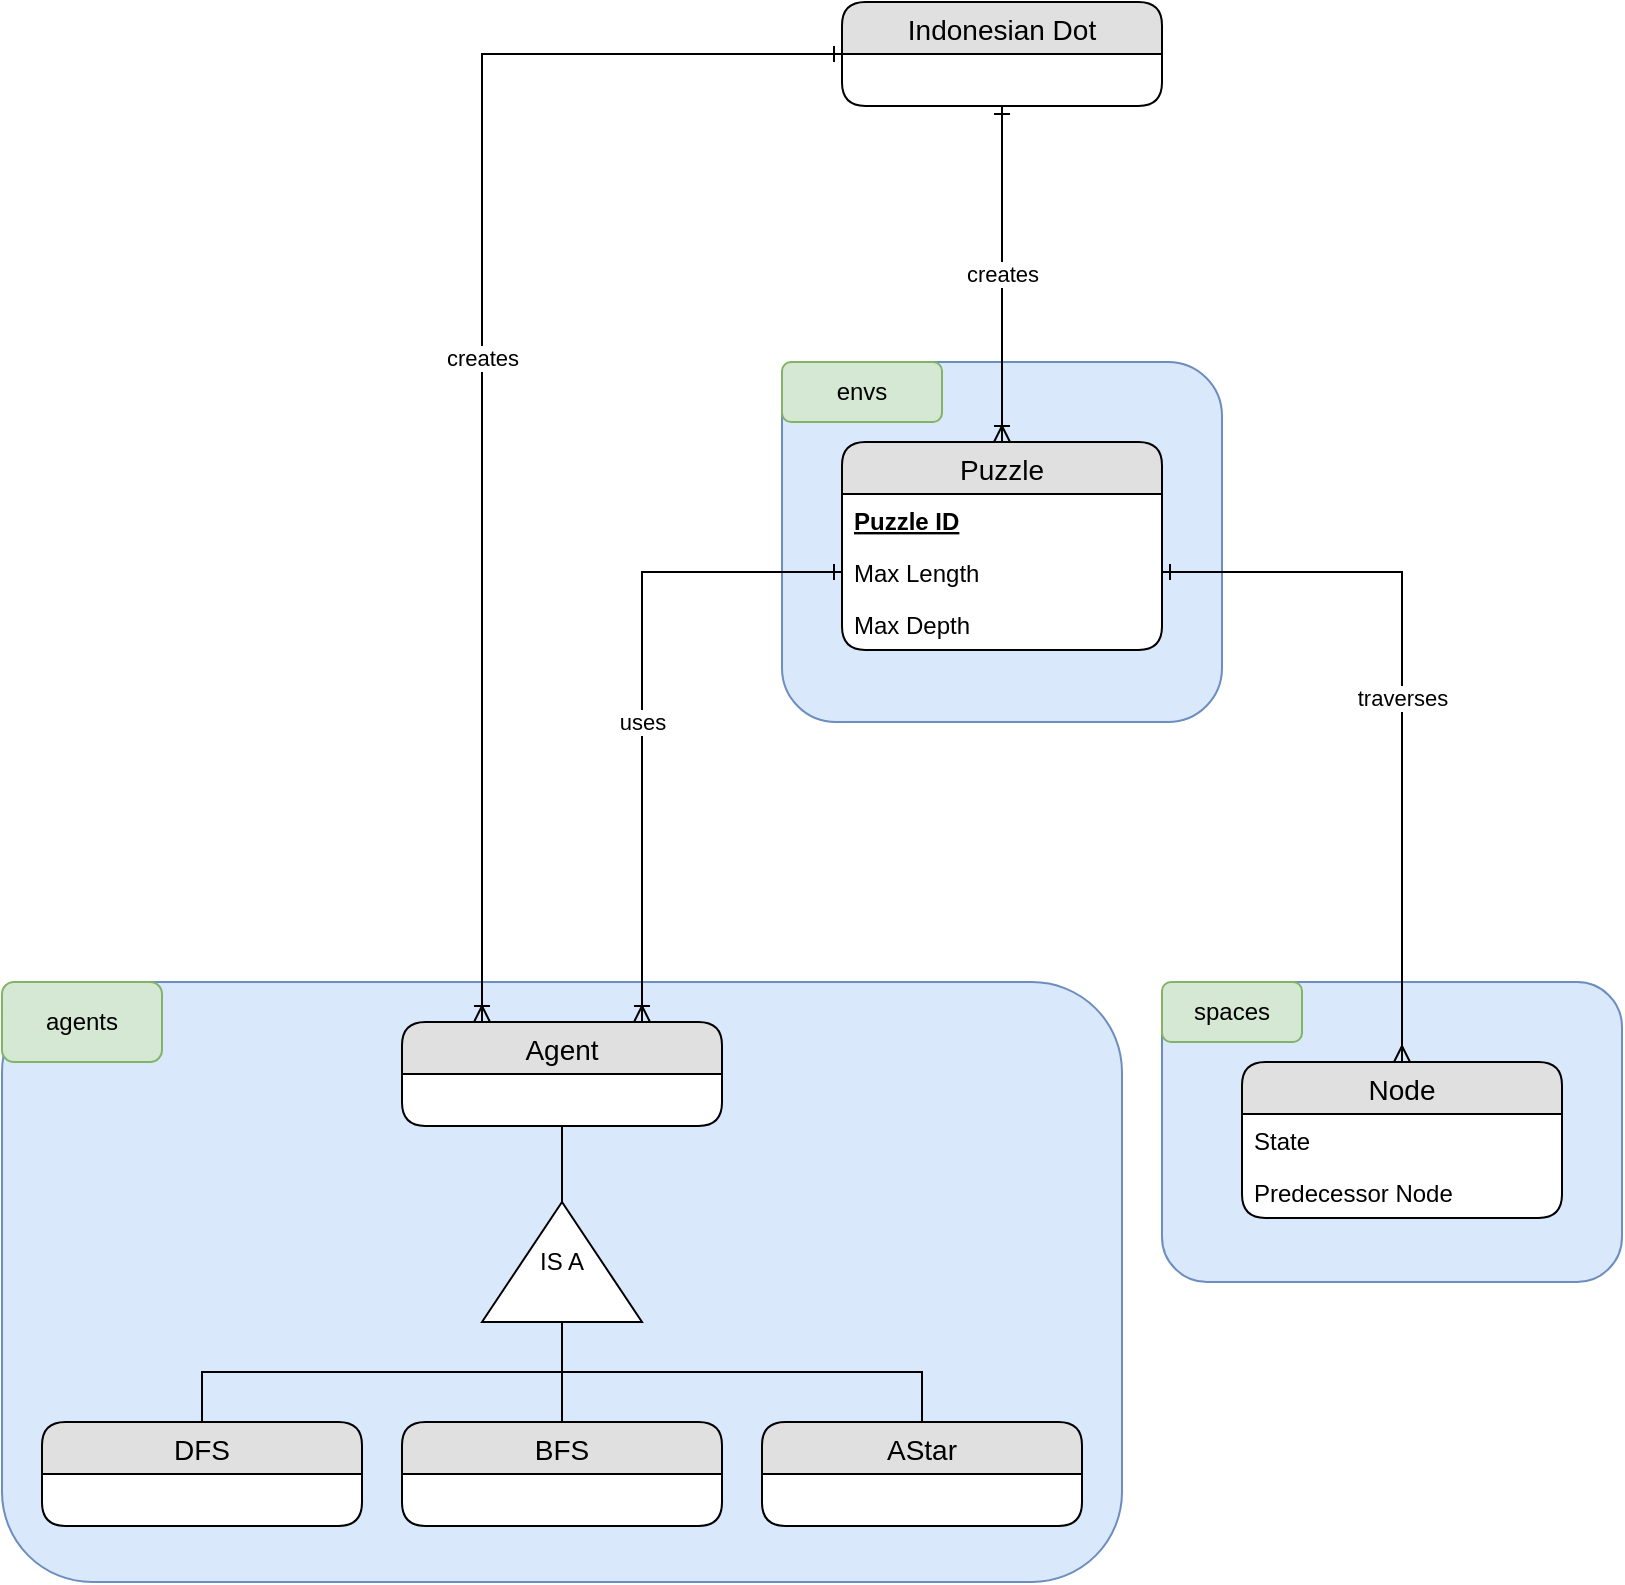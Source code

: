 <mxfile version="12.7.8"><diagram id="34601j3XxlPwBKYt1TUA" name="Page-1"><mxGraphModel dx="2272" dy="1862" grid="1" gridSize="10" guides="1" tooltips="1" connect="1" arrows="1" fold="1" page="1" pageScale="1" pageWidth="850" pageHeight="1100" math="0" shadow="0"><root><mxCell id="0"/><mxCell id="1" parent="0"/><mxCell id="KrzYS6_HSd-yxIw_jkfM-34" value="" style="rounded=1;whiteSpace=wrap;html=1;fillColor=#dae8fc;strokeColor=#6c8ebf;" vertex="1" parent="1"><mxGeometry x="340" width="220" height="180" as="geometry"/></mxCell><mxCell id="KrzYS6_HSd-yxIw_jkfM-32" value="" style="rounded=1;whiteSpace=wrap;html=1;fillColor=#dae8fc;strokeColor=#6c8ebf;" vertex="1" parent="1"><mxGeometry x="530" y="310" width="230" height="150" as="geometry"/></mxCell><mxCell id="KrzYS6_HSd-yxIw_jkfM-30" value="" style="rounded=1;whiteSpace=wrap;html=1;fillColor=#dae8fc;strokeColor=#6c8ebf;" vertex="1" parent="1"><mxGeometry x="-50" y="310" width="560" height="300" as="geometry"/></mxCell><mxCell id="KrzYS6_HSd-yxIw_jkfM-4" value="Node" style="swimlane;fontStyle=0;childLayout=stackLayout;horizontal=1;startSize=26;fillColor=#e0e0e0;horizontalStack=0;resizeParent=1;resizeParentMax=0;resizeLast=0;collapsible=1;marginBottom=0;swimlaneFillColor=#ffffff;align=center;fontSize=14;rounded=1;" vertex="1" parent="1"><mxGeometry x="570" y="350" width="160" height="78" as="geometry"/></mxCell><mxCell id="KrzYS6_HSd-yxIw_jkfM-5" value="State" style="text;strokeColor=none;fillColor=none;spacingLeft=4;spacingRight=4;overflow=hidden;rotatable=0;points=[[0,0.5],[1,0.5]];portConstraint=eastwest;fontSize=12;" vertex="1" parent="KrzYS6_HSd-yxIw_jkfM-4"><mxGeometry y="26" width="160" height="26" as="geometry"/></mxCell><mxCell id="KrzYS6_HSd-yxIw_jkfM-6" value="Predecessor Node" style="text;strokeColor=none;fillColor=none;spacingLeft=4;spacingRight=4;overflow=hidden;rotatable=0;points=[[0,0.5],[1,0.5]];portConstraint=eastwest;fontSize=12;" vertex="1" parent="KrzYS6_HSd-yxIw_jkfM-4"><mxGeometry y="52" width="160" height="26" as="geometry"/></mxCell><mxCell id="KrzYS6_HSd-yxIw_jkfM-8" value="Puzzle" style="swimlane;fontStyle=0;childLayout=stackLayout;horizontal=1;startSize=26;fillColor=#e0e0e0;horizontalStack=0;resizeParent=1;resizeParentMax=0;resizeLast=0;collapsible=1;marginBottom=0;swimlaneFillColor=#ffffff;align=center;fontSize=14;rounded=1;" vertex="1" parent="1"><mxGeometry x="370" y="40" width="160" height="104" as="geometry"/></mxCell><mxCell id="KrzYS6_HSd-yxIw_jkfM-14" value="Puzzle ID" style="text;strokeColor=none;fillColor=none;spacingLeft=4;spacingRight=4;overflow=hidden;rotatable=0;points=[[0,0.5],[1,0.5]];portConstraint=eastwest;fontSize=12;fontStyle=5" vertex="1" parent="KrzYS6_HSd-yxIw_jkfM-8"><mxGeometry y="26" width="160" height="26" as="geometry"/></mxCell><mxCell id="KrzYS6_HSd-yxIw_jkfM-10" value="Max Length" style="text;strokeColor=none;fillColor=none;spacingLeft=4;spacingRight=4;overflow=hidden;rotatable=0;points=[[0,0.5],[1,0.5]];portConstraint=eastwest;fontSize=12;" vertex="1" parent="KrzYS6_HSd-yxIw_jkfM-8"><mxGeometry y="52" width="160" height="26" as="geometry"/></mxCell><mxCell id="KrzYS6_HSd-yxIw_jkfM-11" value="Max Depth" style="text;strokeColor=none;fillColor=none;spacingLeft=4;spacingRight=4;overflow=hidden;rotatable=0;points=[[0,0.5],[1,0.5]];portConstraint=eastwest;fontSize=12;" vertex="1" parent="KrzYS6_HSd-yxIw_jkfM-8"><mxGeometry y="78" width="160" height="26" as="geometry"/></mxCell><object label="Agent" asd="" id="KrzYS6_HSd-yxIw_jkfM-15"><mxCell style="swimlane;fontStyle=0;childLayout=stackLayout;horizontal=1;startSize=26;fillColor=#e0e0e0;horizontalStack=0;resizeParent=1;resizeParentMax=0;resizeLast=0;collapsible=1;marginBottom=0;swimlaneFillColor=#ffffff;align=center;fontSize=14;rounded=1;" vertex="1" parent="1"><mxGeometry x="150" y="330" width="160" height="52" as="geometry"><mxRectangle x="150" y="330" width="70" height="26" as="alternateBounds"/></mxGeometry></mxCell></object><mxCell id="KrzYS6_HSd-yxIw_jkfM-19" value="AStar" style="swimlane;fontStyle=0;childLayout=stackLayout;horizontal=1;startSize=26;fillColor=#e0e0e0;horizontalStack=0;resizeParent=1;resizeParentMax=0;resizeLast=0;collapsible=1;marginBottom=0;swimlaneFillColor=#ffffff;align=center;fontSize=14;rounded=1;" vertex="1" parent="1"><mxGeometry x="330" y="530" width="160" height="52" as="geometry"/></mxCell><mxCell id="KrzYS6_HSd-yxIw_jkfM-20" value="BFS" style="swimlane;fontStyle=0;childLayout=stackLayout;horizontal=1;startSize=26;fillColor=#e0e0e0;horizontalStack=0;resizeParent=1;resizeParentMax=0;resizeLast=0;collapsible=1;marginBottom=0;swimlaneFillColor=#ffffff;align=center;fontSize=14;rounded=1;" vertex="1" parent="1"><mxGeometry x="150" y="530" width="160" height="52" as="geometry"/></mxCell><mxCell id="KrzYS6_HSd-yxIw_jkfM-21" value="DFS" style="swimlane;fontStyle=0;childLayout=stackLayout;horizontal=1;startSize=26;fillColor=#e0e0e0;horizontalStack=0;resizeParent=1;resizeParentMax=0;resizeLast=0;collapsible=1;marginBottom=0;swimlaneFillColor=#ffffff;align=center;fontSize=14;rounded=1;" vertex="1" parent="1"><mxGeometry x="-30" y="530" width="160" height="52" as="geometry"/></mxCell><mxCell id="KrzYS6_HSd-yxIw_jkfM-22" value="traverses" style="edgeStyle=orthogonalEdgeStyle;rounded=0;orthogonalLoop=1;jettySize=auto;html=1;exitX=1;exitY=0.5;exitDx=0;exitDy=0;startArrow=ERone;startFill=0;endArrow=ERmany;endFill=0;" edge="1" parent="1" source="KrzYS6_HSd-yxIw_jkfM-10" target="KrzYS6_HSd-yxIw_jkfM-4"><mxGeometry relative="1" as="geometry"/></mxCell><mxCell id="KrzYS6_HSd-yxIw_jkfM-23" value="uses" style="edgeStyle=orthogonalEdgeStyle;rounded=0;orthogonalLoop=1;jettySize=auto;html=1;exitX=0;exitY=0.5;exitDx=0;exitDy=0;endArrow=ERoneToMany;endFill=0;startArrow=ERone;startFill=0;entryX=0.75;entryY=0;entryDx=0;entryDy=0;" edge="1" parent="1" source="KrzYS6_HSd-yxIw_jkfM-10" target="KrzYS6_HSd-yxIw_jkfM-15"><mxGeometry x="0.077" relative="1" as="geometry"><mxPoint as="offset"/></mxGeometry></mxCell><mxCell id="KrzYS6_HSd-yxIw_jkfM-25" style="edgeStyle=orthogonalEdgeStyle;rounded=0;orthogonalLoop=1;jettySize=auto;html=1;exitX=0;exitY=0.5;exitDx=0;exitDy=0;endArrow=none;endFill=0;" edge="1" parent="1" source="KrzYS6_HSd-yxIw_jkfM-24" target="KrzYS6_HSd-yxIw_jkfM-19"><mxGeometry relative="1" as="geometry"/></mxCell><mxCell id="KrzYS6_HSd-yxIw_jkfM-26" style="edgeStyle=orthogonalEdgeStyle;rounded=0;orthogonalLoop=1;jettySize=auto;html=1;exitX=0;exitY=0.5;exitDx=0;exitDy=0;endArrow=none;endFill=0;" edge="1" parent="1" source="KrzYS6_HSd-yxIw_jkfM-24" target="KrzYS6_HSd-yxIw_jkfM-20"><mxGeometry relative="1" as="geometry"/></mxCell><mxCell id="KrzYS6_HSd-yxIw_jkfM-27" style="edgeStyle=orthogonalEdgeStyle;rounded=0;orthogonalLoop=1;jettySize=auto;html=1;exitX=0;exitY=0.5;exitDx=0;exitDy=0;endArrow=none;endFill=0;" edge="1" parent="1" source="KrzYS6_HSd-yxIw_jkfM-24" target="KrzYS6_HSd-yxIw_jkfM-21"><mxGeometry relative="1" as="geometry"/></mxCell><mxCell id="KrzYS6_HSd-yxIw_jkfM-28" style="edgeStyle=orthogonalEdgeStyle;rounded=0;orthogonalLoop=1;jettySize=auto;html=1;exitX=1;exitY=0.5;exitDx=0;exitDy=0;endArrow=none;endFill=0;" edge="1" parent="1" source="KrzYS6_HSd-yxIw_jkfM-24" target="KrzYS6_HSd-yxIw_jkfM-15"><mxGeometry relative="1" as="geometry"/></mxCell><mxCell id="KrzYS6_HSd-yxIw_jkfM-24" value="IS A" style="triangle;whiteSpace=wrap;html=1;direction=north;" vertex="1" parent="1"><mxGeometry x="190" y="420" width="80" height="60" as="geometry"/></mxCell><mxCell id="KrzYS6_HSd-yxIw_jkfM-31" value="agents" style="rounded=1;whiteSpace=wrap;html=1;fillColor=#d5e8d4;strokeColor=#82b366;" vertex="1" parent="1"><mxGeometry x="-50" y="310" width="80" height="40" as="geometry"/></mxCell><mxCell id="KrzYS6_HSd-yxIw_jkfM-33" value="spaces" style="rounded=1;whiteSpace=wrap;html=1;fillColor=#d5e8d4;strokeColor=#82b366;" vertex="1" parent="1"><mxGeometry x="530" y="310" width="70" height="30" as="geometry"/></mxCell><mxCell id="KrzYS6_HSd-yxIw_jkfM-35" value="envs" style="rounded=1;whiteSpace=wrap;html=1;fillColor=#d5e8d4;strokeColor=#82b366;" vertex="1" parent="1"><mxGeometry x="340" width="80" height="30" as="geometry"/></mxCell><mxCell id="KrzYS6_HSd-yxIw_jkfM-40" value="creates" style="edgeStyle=orthogonalEdgeStyle;rounded=0;orthogonalLoop=1;jettySize=auto;html=1;exitX=0.5;exitY=1;exitDx=0;exitDy=0;startArrow=ERone;startFill=0;endArrow=ERoneToMany;endFill=0;" edge="1" parent="1" source="KrzYS6_HSd-yxIw_jkfM-36" target="KrzYS6_HSd-yxIw_jkfM-8"><mxGeometry relative="1" as="geometry"/></mxCell><mxCell id="KrzYS6_HSd-yxIw_jkfM-42" value="creates" style="edgeStyle=orthogonalEdgeStyle;rounded=0;orthogonalLoop=1;jettySize=auto;html=1;exitX=0;exitY=0.5;exitDx=0;exitDy=0;entryX=0.25;entryY=0;entryDx=0;entryDy=0;startArrow=ERone;startFill=0;endArrow=ERoneToMany;endFill=0;" edge="1" parent="1" source="KrzYS6_HSd-yxIw_jkfM-36" target="KrzYS6_HSd-yxIw_jkfM-15"><mxGeometry relative="1" as="geometry"/></mxCell><mxCell id="KrzYS6_HSd-yxIw_jkfM-36" value="Indonesian Dot" style="swimlane;fontStyle=0;childLayout=stackLayout;horizontal=1;startSize=26;fillColor=#e0e0e0;horizontalStack=0;resizeParent=1;resizeParentMax=0;resizeLast=0;collapsible=1;marginBottom=0;swimlaneFillColor=#ffffff;align=center;fontSize=14;rounded=1;" vertex="1" parent="1"><mxGeometry x="370" y="-180" width="160" height="52" as="geometry"/></mxCell></root></mxGraphModel></diagram></mxfile>